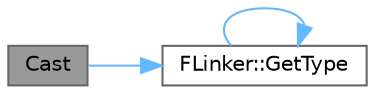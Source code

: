 digraph "Cast"
{
 // INTERACTIVE_SVG=YES
 // LATEX_PDF_SIZE
  bgcolor="transparent";
  edge [fontname=Helvetica,fontsize=10,labelfontname=Helvetica,labelfontsize=10];
  node [fontname=Helvetica,fontsize=10,shape=box,height=0.2,width=0.4];
  rankdir="LR";
  Node1 [id="Node000001",label="Cast",height=0.2,width=0.4,color="gray40", fillcolor="grey60", style="filled", fontcolor="black",tooltip=" "];
  Node1 -> Node2 [id="edge1_Node000001_Node000002",color="steelblue1",style="solid",tooltip=" "];
  Node2 [id="Node000002",label="FLinker::GetType",height=0.2,width=0.4,color="grey40", fillcolor="white", style="filled",URL="$d2/db2/classFLinker.html#af9a77b2636c593fecb2b70369df0e8d0",tooltip=" "];
  Node2 -> Node2 [id="edge2_Node000002_Node000002",color="steelblue1",style="solid",tooltip=" "];
}
